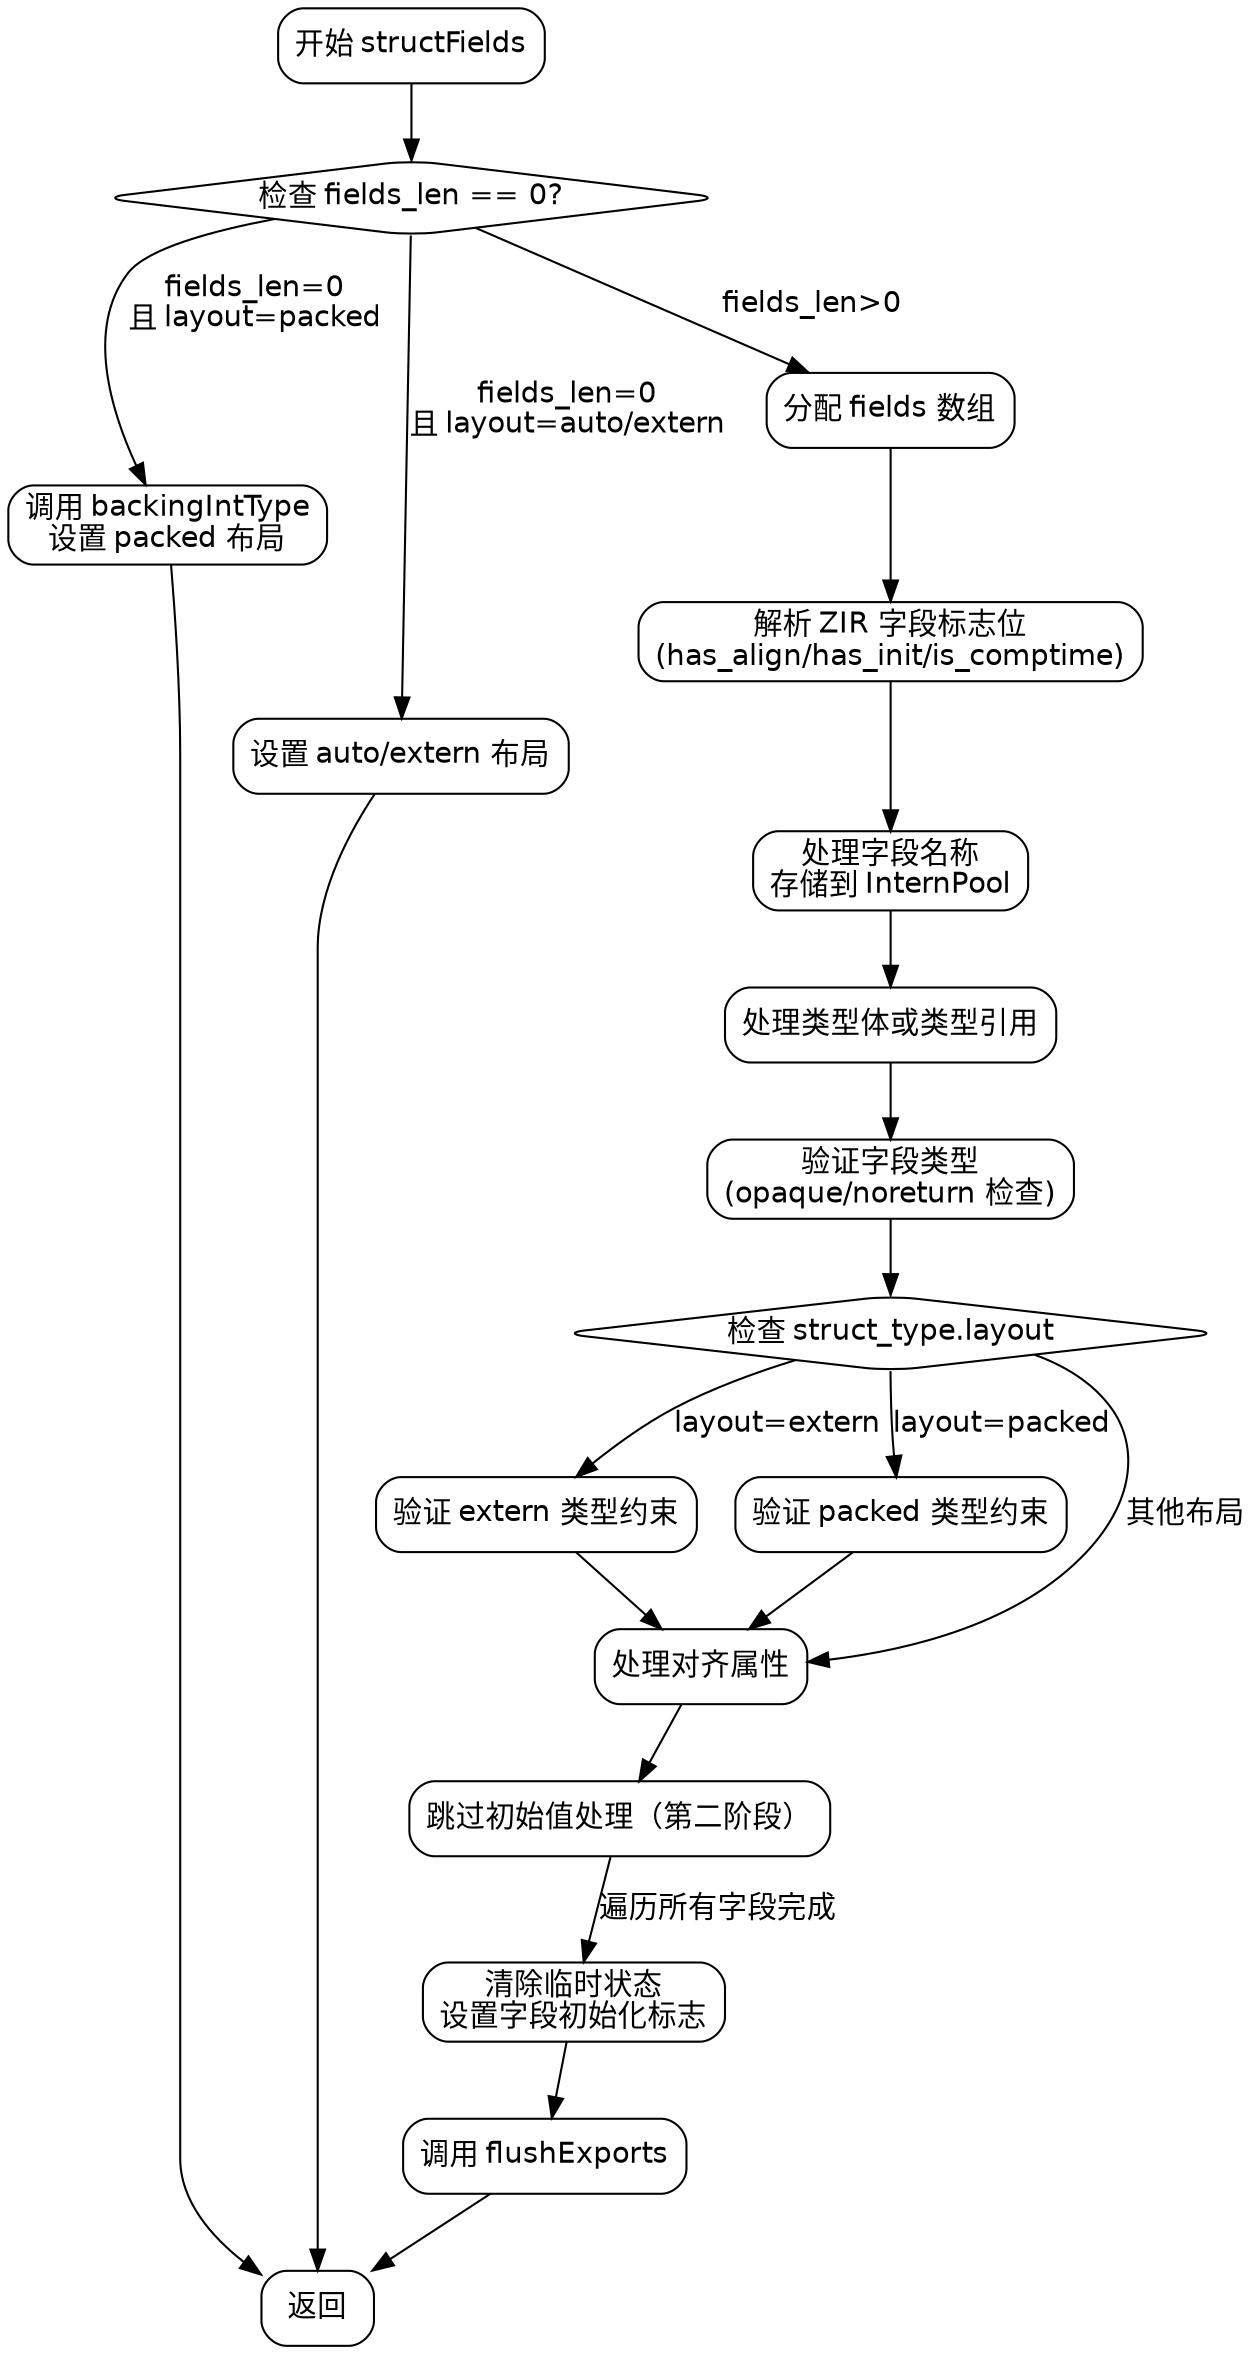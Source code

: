 
digraph flowchart {
    node [shape=rectangle, style=rounded, fontname=Helvetica];
    edge [fontname=Helvetica];

    start [label="开始 structFields"];
    check_fields_len [label="检查 fields_len == 0?" shape=diamond];
    handle_packed [label="调用 backingIntType\n设置 packed 布局"];
    handle_auto_extern [label="设置 auto/extern 布局"];
    alloc_fields [label="分配 fields 数组"];
    parse_flags [label="解析 ZIR 字段标志位\n(has_align/has_init/is_comptime)"];
    process_field_names [label="处理字段名称\n存储到 InternPool"];
    handle_type_body [label="处理类型体或类型引用"];
    validate_field_types [label="验证字段类型\n(opaque/noreturn 检查)"];
    check_layout [label="检查 struct_type.layout" shape=diamond];
    handle_extern [label="验证 extern 类型约束"];
    handle_packed_type [label="验证 packed 类型约束"];
    process_align [label="处理对齐属性"];
    process_inits [label="跳过初始值处理（第二阶段）"];
    finalize_struct [label="清除临时状态\n设置字段初始化标志"];
    flush_exports [label="调用 flushExports"];
    end [label="返回"];

    start -> check_fields_len;
    check_fields_len -> handle_packed [label="fields_len=0\n且 layout=packed"];
    check_fields_len -> handle_auto_extern [label="fields_len=0\n且 layout=auto/extern"];
    check_fields_len -> alloc_fields [label="fields_len>0"];

    alloc_fields -> parse_flags;
    parse_flags -> process_field_names;
    process_field_names -> handle_type_body;
    handle_type_body -> validate_field_types;

    validate_field_types -> check_layout;
    check_layout -> handle_extern [label="layout=extern"];
    check_layout -> handle_packed_type [label="layout=packed"];
    check_layout -> process_align [label="其他布局"];

    handle_extern -> process_align;
    handle_packed_type -> process_align;
    process_align -> process_inits;

    process_inits -> finalize_struct [label="遍历所有字段完成"];
    finalize_struct -> flush_exports;
    flush_exports -> end;

    handle_packed -> end;
    handle_auto_extern -> end;
}
